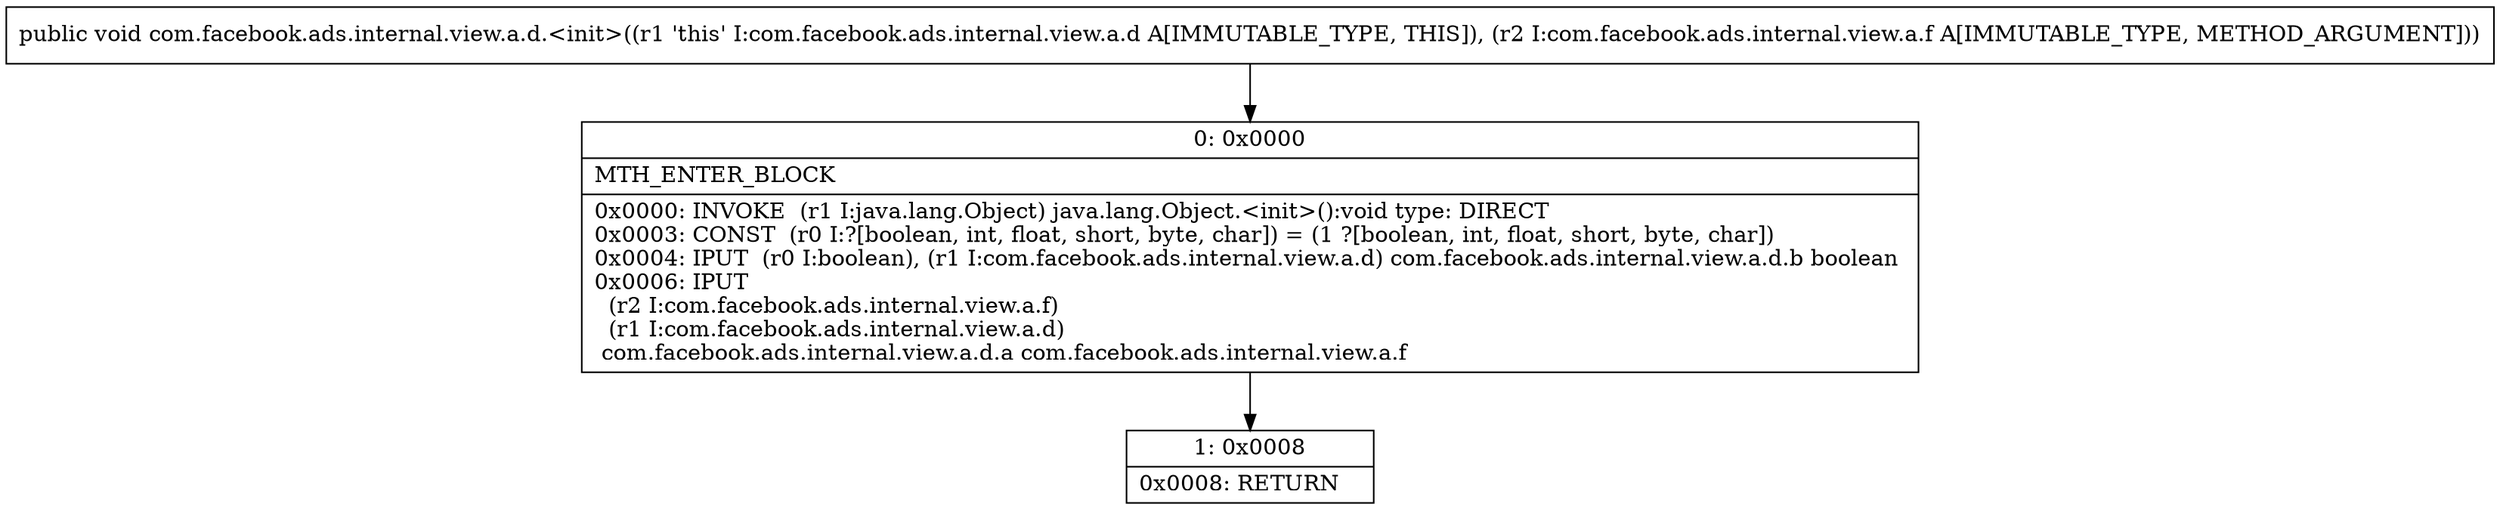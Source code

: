 digraph "CFG forcom.facebook.ads.internal.view.a.d.\<init\>(Lcom\/facebook\/ads\/internal\/view\/a\/f;)V" {
Node_0 [shape=record,label="{0\:\ 0x0000|MTH_ENTER_BLOCK\l|0x0000: INVOKE  (r1 I:java.lang.Object) java.lang.Object.\<init\>():void type: DIRECT \l0x0003: CONST  (r0 I:?[boolean, int, float, short, byte, char]) = (1 ?[boolean, int, float, short, byte, char]) \l0x0004: IPUT  (r0 I:boolean), (r1 I:com.facebook.ads.internal.view.a.d) com.facebook.ads.internal.view.a.d.b boolean \l0x0006: IPUT  \l  (r2 I:com.facebook.ads.internal.view.a.f)\l  (r1 I:com.facebook.ads.internal.view.a.d)\l com.facebook.ads.internal.view.a.d.a com.facebook.ads.internal.view.a.f \l}"];
Node_1 [shape=record,label="{1\:\ 0x0008|0x0008: RETURN   \l}"];
MethodNode[shape=record,label="{public void com.facebook.ads.internal.view.a.d.\<init\>((r1 'this' I:com.facebook.ads.internal.view.a.d A[IMMUTABLE_TYPE, THIS]), (r2 I:com.facebook.ads.internal.view.a.f A[IMMUTABLE_TYPE, METHOD_ARGUMENT])) }"];
MethodNode -> Node_0;
Node_0 -> Node_1;
}

